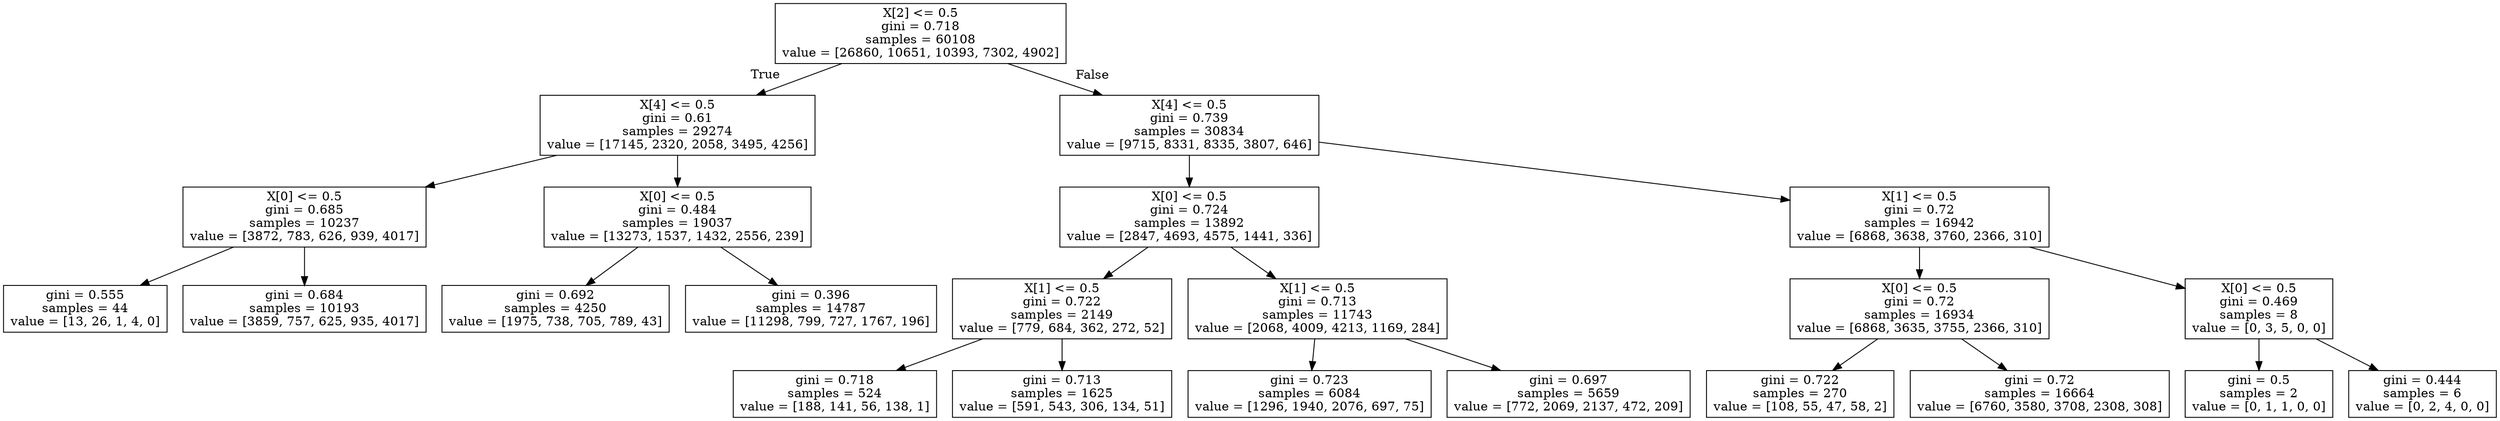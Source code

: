 digraph Tree {
node [shape=box] ;
0 [label="X[2] <= 0.5\ngini = 0.718\nsamples = 60108\nvalue = [26860, 10651, 10393, 7302, 4902]"] ;
1 [label="X[4] <= 0.5\ngini = 0.61\nsamples = 29274\nvalue = [17145, 2320, 2058, 3495, 4256]"] ;
0 -> 1 [labeldistance=2.5, labelangle=45, headlabel="True"] ;
2 [label="X[0] <= 0.5\ngini = 0.685\nsamples = 10237\nvalue = [3872, 783, 626, 939, 4017]"] ;
1 -> 2 ;
3 [label="gini = 0.555\nsamples = 44\nvalue = [13, 26, 1, 4, 0]"] ;
2 -> 3 ;
4 [label="gini = 0.684\nsamples = 10193\nvalue = [3859, 757, 625, 935, 4017]"] ;
2 -> 4 ;
5 [label="X[0] <= 0.5\ngini = 0.484\nsamples = 19037\nvalue = [13273, 1537, 1432, 2556, 239]"] ;
1 -> 5 ;
6 [label="gini = 0.692\nsamples = 4250\nvalue = [1975, 738, 705, 789, 43]"] ;
5 -> 6 ;
7 [label="gini = 0.396\nsamples = 14787\nvalue = [11298, 799, 727, 1767, 196]"] ;
5 -> 7 ;
8 [label="X[4] <= 0.5\ngini = 0.739\nsamples = 30834\nvalue = [9715, 8331, 8335, 3807, 646]"] ;
0 -> 8 [labeldistance=2.5, labelangle=-45, headlabel="False"] ;
9 [label="X[0] <= 0.5\ngini = 0.724\nsamples = 13892\nvalue = [2847, 4693, 4575, 1441, 336]"] ;
8 -> 9 ;
10 [label="X[1] <= 0.5\ngini = 0.722\nsamples = 2149\nvalue = [779, 684, 362, 272, 52]"] ;
9 -> 10 ;
11 [label="gini = 0.718\nsamples = 524\nvalue = [188, 141, 56, 138, 1]"] ;
10 -> 11 ;
12 [label="gini = 0.713\nsamples = 1625\nvalue = [591, 543, 306, 134, 51]"] ;
10 -> 12 ;
13 [label="X[1] <= 0.5\ngini = 0.713\nsamples = 11743\nvalue = [2068, 4009, 4213, 1169, 284]"] ;
9 -> 13 ;
14 [label="gini = 0.723\nsamples = 6084\nvalue = [1296, 1940, 2076, 697, 75]"] ;
13 -> 14 ;
15 [label="gini = 0.697\nsamples = 5659\nvalue = [772, 2069, 2137, 472, 209]"] ;
13 -> 15 ;
16 [label="X[1] <= 0.5\ngini = 0.72\nsamples = 16942\nvalue = [6868, 3638, 3760, 2366, 310]"] ;
8 -> 16 ;
17 [label="X[0] <= 0.5\ngini = 0.72\nsamples = 16934\nvalue = [6868, 3635, 3755, 2366, 310]"] ;
16 -> 17 ;
18 [label="gini = 0.722\nsamples = 270\nvalue = [108, 55, 47, 58, 2]"] ;
17 -> 18 ;
19 [label="gini = 0.72\nsamples = 16664\nvalue = [6760, 3580, 3708, 2308, 308]"] ;
17 -> 19 ;
20 [label="X[0] <= 0.5\ngini = 0.469\nsamples = 8\nvalue = [0, 3, 5, 0, 0]"] ;
16 -> 20 ;
21 [label="gini = 0.5\nsamples = 2\nvalue = [0, 1, 1, 0, 0]"] ;
20 -> 21 ;
22 [label="gini = 0.444\nsamples = 6\nvalue = [0, 2, 4, 0, 0]"] ;
20 -> 22 ;
}